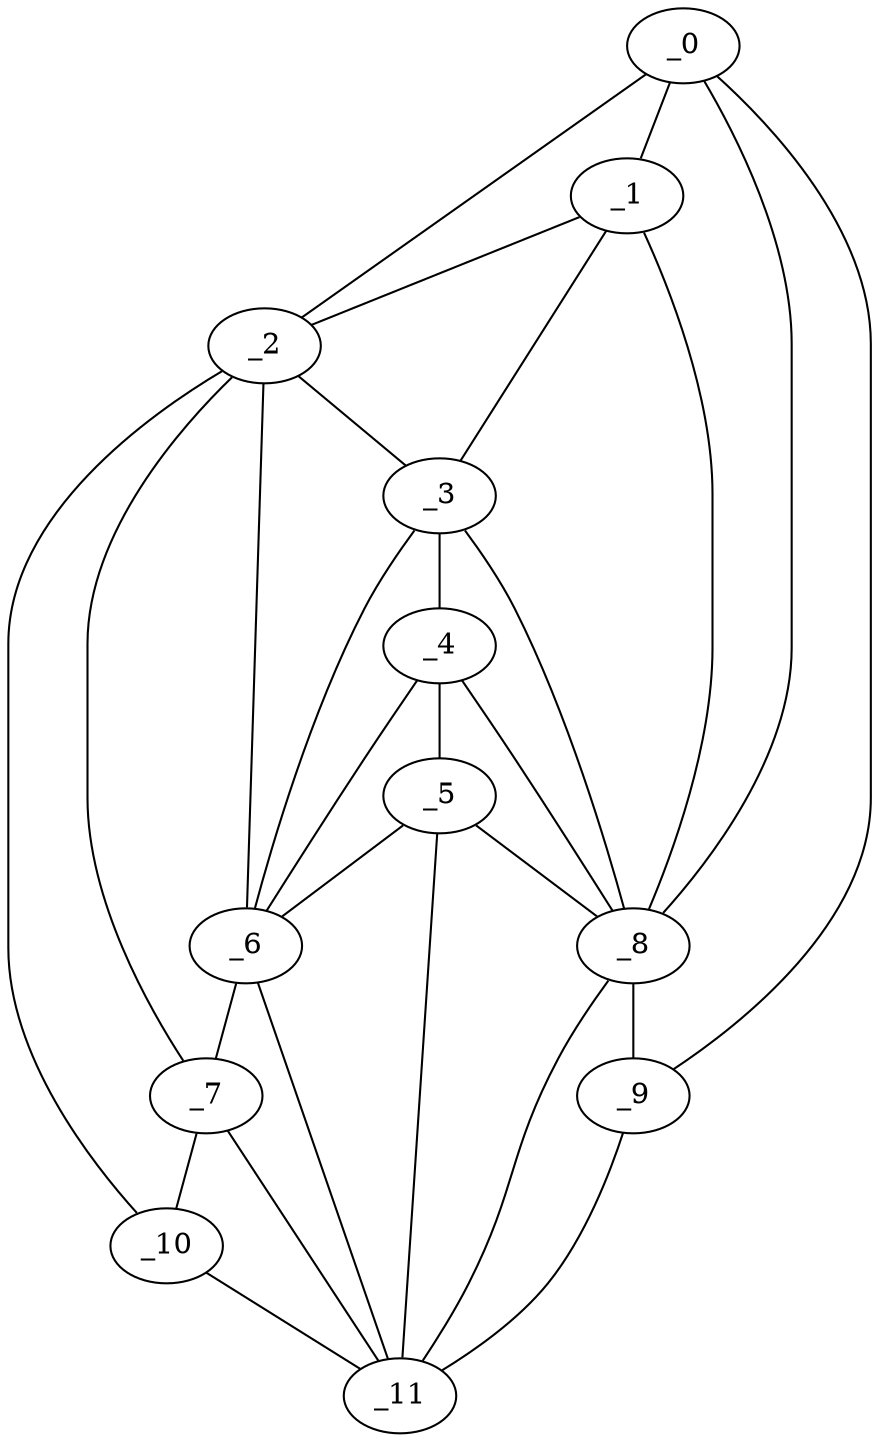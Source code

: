graph "obj55__230.gxl" {
	_0	 [x=22,
		y=10];
	_1	 [x=32,
		y=11];
	_0 -- _1	 [valence=2];
	_2	 [x=47,
		y=8];
	_0 -- _2	 [valence=1];
	_8	 [x=94,
		y=77];
	_0 -- _8	 [valence=1];
	_9	 [x=104,
		y=111];
	_0 -- _9	 [valence=1];
	_1 -- _2	 [valence=2];
	_3	 [x=54,
		y=17];
	_1 -- _3	 [valence=2];
	_1 -- _8	 [valence=2];
	_2 -- _3	 [valence=1];
	_6	 [x=79,
		y=23];
	_2 -- _6	 [valence=1];
	_7	 [x=90,
		y=22];
	_2 -- _7	 [valence=1];
	_10	 [x=105,
		y=24];
	_2 -- _10	 [valence=1];
	_4	 [x=66,
		y=24];
	_3 -- _4	 [valence=2];
	_3 -- _6	 [valence=2];
	_3 -- _8	 [valence=2];
	_5	 [x=71,
		y=26];
	_4 -- _5	 [valence=1];
	_4 -- _6	 [valence=1];
	_4 -- _8	 [valence=2];
	_5 -- _6	 [valence=2];
	_5 -- _8	 [valence=2];
	_11	 [x=105,
		y=51];
	_5 -- _11	 [valence=1];
	_6 -- _7	 [valence=2];
	_6 -- _11	 [valence=2];
	_7 -- _10	 [valence=2];
	_7 -- _11	 [valence=1];
	_8 -- _9	 [valence=2];
	_8 -- _11	 [valence=2];
	_9 -- _11	 [valence=1];
	_10 -- _11	 [valence=1];
}
